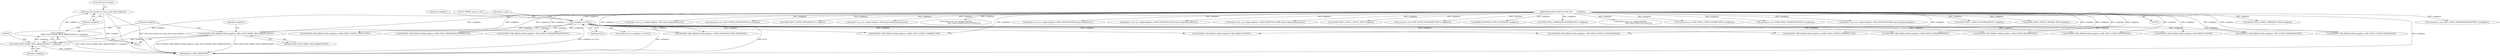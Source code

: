 digraph "0_Android_560ccdb509a7b86186fac0fce1b25bd9a3e6a6e8_6@pointer" {
"1000723" [label="(Call,extra_data_handle.set_frame_pack_data(configFmt))"];
"1000718" [label="(Call,*configFmt =\n                         (OMX_QCOM_FRAME_PACK_ARRANGEMENT *) configData)"];
"1000720" [label="(Call,(OMX_QCOM_FRAME_PACK_ARRANGEMENT *) configData)"];
"1000714" [label="(Call,VALIDATE_OMX_PARAM_DATA(configData, OMX_QCOM_FRAME_PACK_ARRANGEMENT))"];
"1000109" [label="(Call,configData == NULL)"];
"1000103" [label="(MethodParameterIn,OMX_IN OMX_PTR        configData)"];
"1000738" [label="(Call,(QOMX_VIDEO_CONFIG_LTRPERIOD_TYPE*)configData)"];
"1000982" [label="(MethodReturn,OMX_ERRORTYPE)"];
"1000952" [label="(Call,VALIDATE_OMX_PARAM_DATA(configData, OMX_PARAM_U32TYPE))"];
"1000206" [label="(Call,VALIDATE_OMX_PARAM_DATA(configData, OMX_CONFIG_FRAMERATETYPE))"];
"1000878" [label="(Call,VALIDATE_OMX_PARAM_DATA(configData, OMX_VIDEO_CONFIG_DEINTERLACE))"];
"1000492" [label="(Call,reinterpret_cast<OMX_CONFIG_INTRAREFRESHVOPTYPE*>(configData))"];
"1000719" [label="(Identifier,configFmt)"];
"1000110" [label="(Identifier,configData)"];
"1000792" [label="(Call,VALIDATE_OMX_PARAM_DATA(configData, QOMX_VIDEO_CONFIG_LTRUSE_TYPE))"];
"1000729" [label="(ControlStructure,break;)"];
"1000486" [label="(Call,VALIDATE_OMX_PARAM_DATA(configData, OMX_CONFIG_INTRAREFRESHVOPTYPE))"];
"1000846" [label="(Call,VALIDATE_OMX_PARAM_DATA(configData, OMX_VIDEO_CONFIG_AVCINTRAPERIOD))"];
"1000732" [label="(Call,VALIDATE_OMX_PARAM_DATA(configData, QOMX_VIDEO_CONFIG_LTRPERIOD_TYPE))"];
"1000158" [label="(Call,handle->venc_set_config(configData, OMX_IndexConfigVideoBitrate))"];
"1000720" [label="(Call,(OMX_QCOM_FRAME_PACK_ARRANGEMENT *) configData)"];
"1000114" [label="(Literal,\"ERROR: param is null\")"];
"1000542" [label="(Call,reinterpret_cast<OMX_CONFIG_ROTATIONTYPE*>(configData))"];
"1000884" [label="(Call,(OMX_VIDEO_CONFIG_DEINTERLACE*) configData)"];
"1000231" [label="(Call,handle->venc_set_config(configData, OMX_IndexConfigVideoFramerate))"];
"1000506" [label="(Call,handle->venc_set_config(configData,\n                                OMX_IndexConfigVideoIntraVOPRefresh))"];
"1000536" [label="(Call,VALIDATE_OMX_PARAM_DATA(configData, OMX_CONFIG_ROTATIONTYPE))"];
"1000103" [label="(MethodParameterIn,OMX_IN OMX_PTR        configData)"];
"1000716" [label="(Identifier,OMX_QCOM_FRAME_PACK_ARRANGEMENT)"];
"1000713" [label="(Block,)"];
"1000939" [label="(Call,handle->venc_set_config(configData, (OMX_INDEXTYPE)OMX_IndexConfigPriority))"];
"1000718" [label="(Call,*configFmt =\n                         (OMX_QCOM_FRAME_PACK_ARRANGEMENT *) configData)"];
"1000724" [label="(Identifier,configFmt)"];
"1000743" [label="(Call,handle->venc_set_config(configData, (OMX_INDEXTYPE)QOMX_IndexConfigVideoLTRPeriod))"];
"1000356" [label="(Call,handle->venc_set_config(configData, (OMX_INDEXTYPE) QOMX_IndexConfigVideoIntraperiod))"];
"1000111" [label="(Identifier,NULL)"];
"1000798" [label="(Call,(QOMX_VIDEO_CONFIG_LTRUSE_TYPE*)configData)"];
"1000212" [label="(Call,reinterpret_cast<OMX_CONFIG_FRAMERATETYPE*>(configData))"];
"1000133" [label="(Call,VALIDATE_OMX_PARAM_DATA(configData, OMX_VIDEO_CONFIG_BITRATETYPE))"];
"1000916" [label="(Call,(QOMX_EXTNINDEX_VIDEO_PERFMODE*)configData)"];
"1000768" [label="(Call,(OMX_VIDEO_VP8REFERENCEFRAMETYPE*) configData)"];
"1000119" [label="(Identifier,m_state)"];
"1000635" [label="(Call,handle->venc_set_config(configData,\n                                OMX_IndexConfigCommonRotate))"];
"1000714" [label="(Call,VALIDATE_OMX_PARAM_DATA(configData, OMX_QCOM_FRAME_PACK_ARRANGEMENT))"];
"1000722" [label="(Identifier,configData)"];
"1000139" [label="(Call,reinterpret_cast<OMX_VIDEO_CONFIG_BITRATETYPE*>(configData))"];
"1000285" [label="(Call,reinterpret_cast<QOMX_VIDEO_INTRAPERIODTYPE*>(configData))"];
"1000715" [label="(Identifier,configData)"];
"1000109" [label="(Call,configData == NULL)"];
"1000108" [label="(ControlStructure,if (configData == NULL))"];
"1000957" [label="(Call,handle->venc_set_config(configData, (OMX_INDEXTYPE)OMX_IndexConfigOperatingRate))"];
"1000762" [label="(Call,VALIDATE_OMX_PARAM_DATA(configData, OMX_VIDEO_VP8REFERENCEFRAMETYPE))"];
"1000723" [label="(Call,extra_data_handle.set_frame_pack_data(configFmt))"];
"1000852" [label="(Call,(OMX_VIDEO_CONFIG_AVCINTRAPERIOD*) configData)"];
"1000828" [label="(Call,(QOMX_VIDEO_CONFIG_LTRMARK_TYPE*)configData)"];
"1000910" [label="(Call,VALIDATE_OMX_PARAM_DATA(configData, QOMX_EXTNINDEX_VIDEO_PERFMODE))"];
"1000822" [label="(Call,VALIDATE_OMX_PARAM_DATA(configData, QOMX_VIDEO_CONFIG_LTRMARK_TYPE))"];
"1000934" [label="(Call,VALIDATE_OMX_PARAM_DATA(configData, OMX_PARAM_U32TYPE))"];
"1000279" [label="(Call,VALIDATE_OMX_PARAM_DATA(configData, QOMX_VIDEO_INTRAPERIODTYPE))"];
"1000723" -> "1000713"  [label="AST: "];
"1000723" -> "1000724"  [label="CFG: "];
"1000724" -> "1000723"  [label="AST: "];
"1000729" -> "1000723"  [label="CFG: "];
"1000723" -> "1000982"  [label="DDG: configFmt"];
"1000723" -> "1000982"  [label="DDG: extra_data_handle.set_frame_pack_data(configFmt)"];
"1000718" -> "1000723"  [label="DDG: configFmt"];
"1000718" -> "1000713"  [label="AST: "];
"1000718" -> "1000720"  [label="CFG: "];
"1000719" -> "1000718"  [label="AST: "];
"1000720" -> "1000718"  [label="AST: "];
"1000724" -> "1000718"  [label="CFG: "];
"1000718" -> "1000982"  [label="DDG: (OMX_QCOM_FRAME_PACK_ARRANGEMENT *) configData"];
"1000720" -> "1000718"  [label="DDG: configData"];
"1000720" -> "1000722"  [label="CFG: "];
"1000721" -> "1000720"  [label="AST: "];
"1000722" -> "1000720"  [label="AST: "];
"1000720" -> "1000982"  [label="DDG: configData"];
"1000714" -> "1000720"  [label="DDG: configData"];
"1000103" -> "1000720"  [label="DDG: configData"];
"1000714" -> "1000713"  [label="AST: "];
"1000714" -> "1000716"  [label="CFG: "];
"1000715" -> "1000714"  [label="AST: "];
"1000716" -> "1000714"  [label="AST: "];
"1000719" -> "1000714"  [label="CFG: "];
"1000714" -> "1000982"  [label="DDG: VALIDATE_OMX_PARAM_DATA(configData, OMX_QCOM_FRAME_PACK_ARRANGEMENT)"];
"1000714" -> "1000982"  [label="DDG: OMX_QCOM_FRAME_PACK_ARRANGEMENT"];
"1000109" -> "1000714"  [label="DDG: configData"];
"1000103" -> "1000714"  [label="DDG: configData"];
"1000109" -> "1000108"  [label="AST: "];
"1000109" -> "1000111"  [label="CFG: "];
"1000110" -> "1000109"  [label="AST: "];
"1000111" -> "1000109"  [label="AST: "];
"1000114" -> "1000109"  [label="CFG: "];
"1000119" -> "1000109"  [label="CFG: "];
"1000109" -> "1000982"  [label="DDG: configData"];
"1000109" -> "1000982"  [label="DDG: NULL"];
"1000109" -> "1000982"  [label="DDG: configData == NULL"];
"1000103" -> "1000109"  [label="DDG: configData"];
"1000109" -> "1000133"  [label="DDG: configData"];
"1000109" -> "1000206"  [label="DDG: configData"];
"1000109" -> "1000279"  [label="DDG: configData"];
"1000109" -> "1000486"  [label="DDG: configData"];
"1000109" -> "1000536"  [label="DDG: configData"];
"1000109" -> "1000732"  [label="DDG: configData"];
"1000109" -> "1000762"  [label="DDG: configData"];
"1000109" -> "1000792"  [label="DDG: configData"];
"1000109" -> "1000822"  [label="DDG: configData"];
"1000109" -> "1000846"  [label="DDG: configData"];
"1000109" -> "1000878"  [label="DDG: configData"];
"1000109" -> "1000910"  [label="DDG: configData"];
"1000109" -> "1000934"  [label="DDG: configData"];
"1000109" -> "1000952"  [label="DDG: configData"];
"1000103" -> "1000100"  [label="AST: "];
"1000103" -> "1000982"  [label="DDG: configData"];
"1000103" -> "1000133"  [label="DDG: configData"];
"1000103" -> "1000139"  [label="DDG: configData"];
"1000103" -> "1000158"  [label="DDG: configData"];
"1000103" -> "1000206"  [label="DDG: configData"];
"1000103" -> "1000212"  [label="DDG: configData"];
"1000103" -> "1000231"  [label="DDG: configData"];
"1000103" -> "1000279"  [label="DDG: configData"];
"1000103" -> "1000285"  [label="DDG: configData"];
"1000103" -> "1000356"  [label="DDG: configData"];
"1000103" -> "1000486"  [label="DDG: configData"];
"1000103" -> "1000492"  [label="DDG: configData"];
"1000103" -> "1000506"  [label="DDG: configData"];
"1000103" -> "1000536"  [label="DDG: configData"];
"1000103" -> "1000542"  [label="DDG: configData"];
"1000103" -> "1000635"  [label="DDG: configData"];
"1000103" -> "1000732"  [label="DDG: configData"];
"1000103" -> "1000738"  [label="DDG: configData"];
"1000103" -> "1000743"  [label="DDG: configData"];
"1000103" -> "1000762"  [label="DDG: configData"];
"1000103" -> "1000768"  [label="DDG: configData"];
"1000103" -> "1000792"  [label="DDG: configData"];
"1000103" -> "1000798"  [label="DDG: configData"];
"1000103" -> "1000822"  [label="DDG: configData"];
"1000103" -> "1000828"  [label="DDG: configData"];
"1000103" -> "1000846"  [label="DDG: configData"];
"1000103" -> "1000852"  [label="DDG: configData"];
"1000103" -> "1000878"  [label="DDG: configData"];
"1000103" -> "1000884"  [label="DDG: configData"];
"1000103" -> "1000910"  [label="DDG: configData"];
"1000103" -> "1000916"  [label="DDG: configData"];
"1000103" -> "1000934"  [label="DDG: configData"];
"1000103" -> "1000939"  [label="DDG: configData"];
"1000103" -> "1000952"  [label="DDG: configData"];
"1000103" -> "1000957"  [label="DDG: configData"];
}
